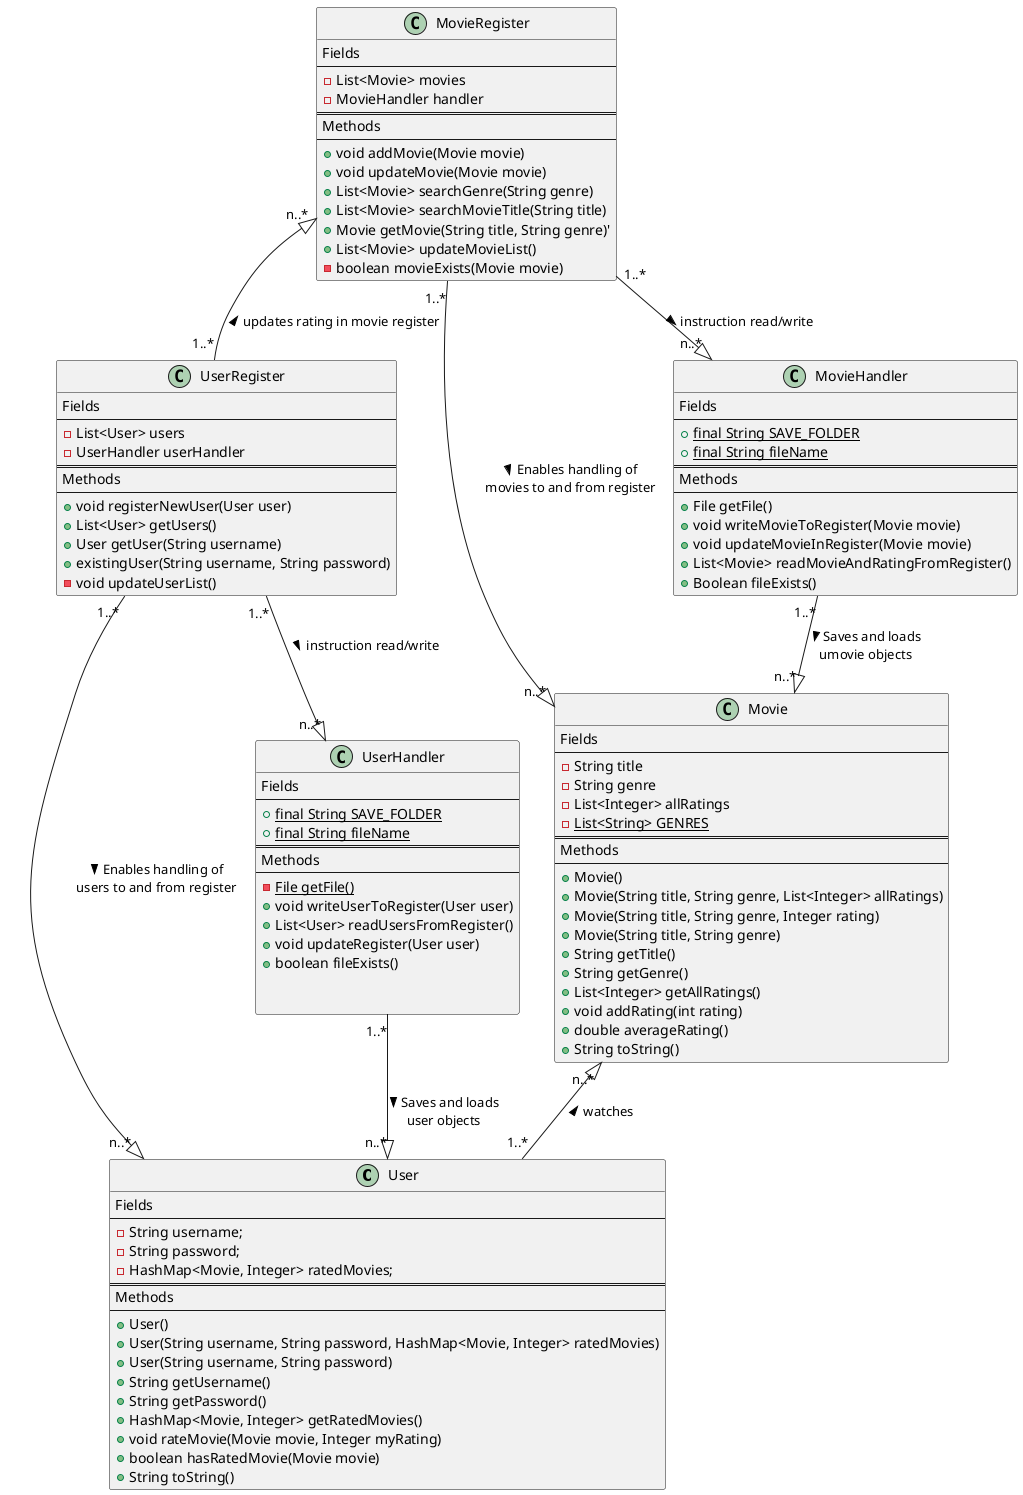 @@startuml Class diagram
/'  -fieldPrivate
    #fieldProtected
    +fieldPublic
'/

/'
note top of User: Base class
note top of Movie: Base class
'/

class User
{
    Fields
    --
    - String username;
    - String password;
    - HashMap<Movie, Integer> ratedMovies;
    ==
    Methods
    --
    +User()
    +User(String username, String password, HashMap<Movie, Integer> ratedMovies)
    +User(String username, String password)
    +String getUsername()
    +String getPassword()
    +HashMap<Movie, Integer> getRatedMovies()
    +void rateMovie(Movie movie, Integer myRating)
    +boolean hasRatedMovie(Movie movie)
    +String toString()
}
class UserRegister
{
    Fields
    --
    -List<User> users
    -UserHandler userHandler
    ==
    Methods
    --
    +void registerNewUser(User user)
    +List<User> getUsers()
    +User getUser(String username)
    +existingUser(String username, String password)
    -void updateUserList()
}
class UserHandler
{
    Fields
    --
    +{static} final String SAVE_FOLDER
    +{static} final String fileName
    ==
    Methods
    --
    -{static} File getFile()
    +void writeUserToRegister(User user)
    +List<User> readUsersFromRegister()
    +void updateRegister(User user)
    +boolean fileExists()


}
class Movie
{
    Fields
    --
    -String title
    -String genre
    -List<Integer> allRatings
    - {static} List<String> GENRES
    ==
    Methods
    --
    +Movie()
    +Movie(String title, String genre, List<Integer> allRatings)
    +Movie(String title, String genre, Integer rating)
    +Movie(String title, String genre)
    +String getTitle()
    +String getGenre()
    +List<Integer> getAllRatings()
    +void addRating(int rating)
    +double averageRating()
    +String toString()    
}
class MovieRegister
{
    Fields
    --
    -List<Movie> movies
    -MovieHandler handler
    ==
    Methods
    --
    +void addMovie(Movie movie)
    +void updateMovie(Movie movie)
    +List<Movie> searchGenre(String genre)
    +List<Movie> searchMovieTitle(String title)
    +Movie getMovie(String title, String genre)'
    +List<Movie> updateMovieList()
    -boolean movieExists(Movie movie)
}
class MovieHandler
{
    Fields
    --
    +{static} final String SAVE_FOLDER
    +{static} final String fileName
    ==
    Methods
    --
    +File getFile()
    +void writeMovieToRegister(Movie movie)
    +void updateMovieInRegister(Movie movie)
    +List<Movie> readMovieAndRatingFromRegister()
    +Boolean fileExists()
}

UserRegister "1..*" --|> "n..*" User : > Enables handling of \nusers to and from register
/': label 1'/
UserRegister "1..*" --|> "n..*" UserHandler  : > instruction read/write
UserHandler "1..*" --|> "n..*" User : > Saves and loads \nuser objects

Movie "n..*" <|-- "1..*" User : < watches
MovieRegister "1..*" --|> "n..*" MovieHandler : > instruction read/write
MovieHandler "1..*" --|> "n..*" Movie : > Saves and loads \numovie objects
MovieRegister "n..*" <|--  "1..*" UserRegister : < updates rating in movie register
MovieRegister "1..*" --|> "n..*" Movie : > Enables handling of \nmovies to and from register



@@enduml
